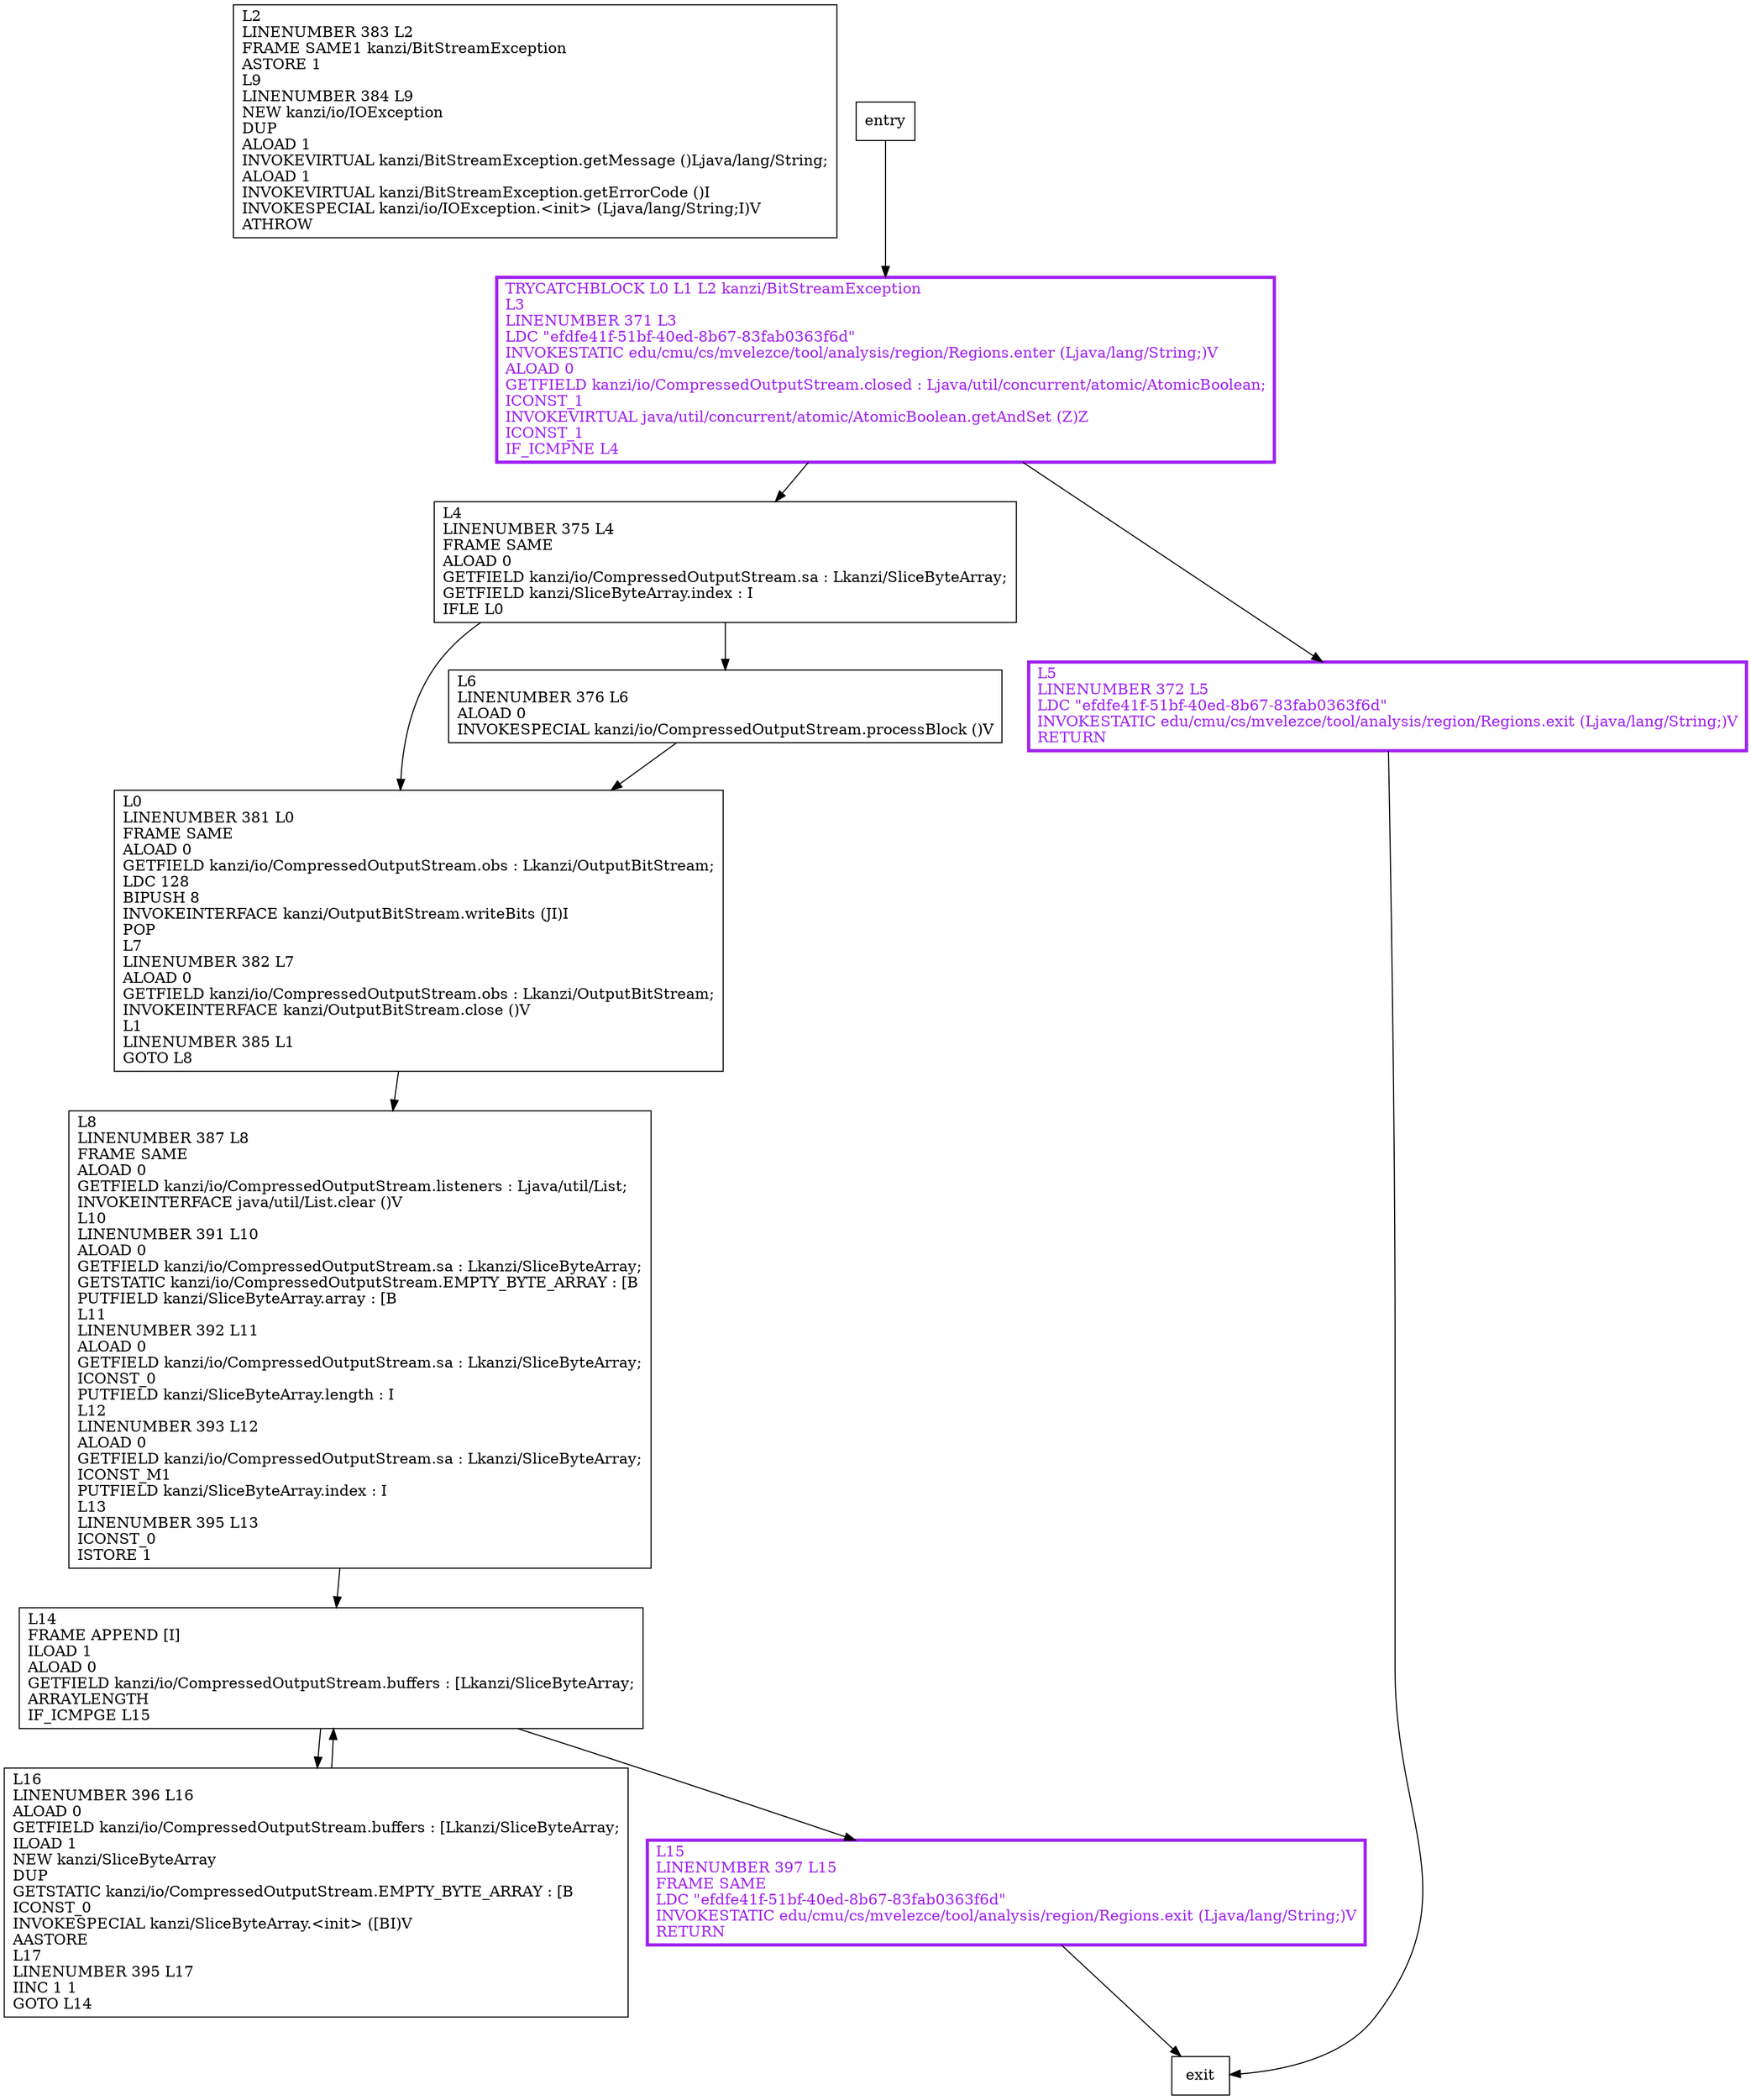 digraph close {
node [shape=record];
1757983324 [label="L2\lLINENUMBER 383 L2\lFRAME SAME1 kanzi/BitStreamException\lASTORE 1\lL9\lLINENUMBER 384 L9\lNEW kanzi/io/IOException\lDUP\lALOAD 1\lINVOKEVIRTUAL kanzi/BitStreamException.getMessage ()Ljava/lang/String;\lALOAD 1\lINVOKEVIRTUAL kanzi/BitStreamException.getErrorCode ()I\lINVOKESPECIAL kanzi/io/IOException.\<init\> (Ljava/lang/String;I)V\lATHROW\l"];
1759981581 [label="L4\lLINENUMBER 375 L4\lFRAME SAME\lALOAD 0\lGETFIELD kanzi/io/CompressedOutputStream.sa : Lkanzi/SliceByteArray;\lGETFIELD kanzi/SliceByteArray.index : I\lIFLE L0\l"];
1796234590 [label="TRYCATCHBLOCK L0 L1 L2 kanzi/BitStreamException\lL3\lLINENUMBER 371 L3\lLDC \"efdfe41f-51bf-40ed-8b67-83fab0363f6d\"\lINVOKESTATIC edu/cmu/cs/mvelezce/tool/analysis/region/Regions.enter (Ljava/lang/String;)V\lALOAD 0\lGETFIELD kanzi/io/CompressedOutputStream.closed : Ljava/util/concurrent/atomic/AtomicBoolean;\lICONST_1\lINVOKEVIRTUAL java/util/concurrent/atomic/AtomicBoolean.getAndSet (Z)Z\lICONST_1\lIF_ICMPNE L4\l"];
2132142410 [label="L0\lLINENUMBER 381 L0\lFRAME SAME\lALOAD 0\lGETFIELD kanzi/io/CompressedOutputStream.obs : Lkanzi/OutputBitStream;\lLDC 128\lBIPUSH 8\lINVOKEINTERFACE kanzi/OutputBitStream.writeBits (JI)I\lPOP\lL7\lLINENUMBER 382 L7\lALOAD 0\lGETFIELD kanzi/io/CompressedOutputStream.obs : Lkanzi/OutputBitStream;\lINVOKEINTERFACE kanzi/OutputBitStream.close ()V\lL1\lLINENUMBER 385 L1\lGOTO L8\l"];
952584630 [label="L15\lLINENUMBER 397 L15\lFRAME SAME\lLDC \"efdfe41f-51bf-40ed-8b67-83fab0363f6d\"\lINVOKESTATIC edu/cmu/cs/mvelezce/tool/analysis/region/Regions.exit (Ljava/lang/String;)V\lRETURN\l"];
1436506373 [label="L5\lLINENUMBER 372 L5\lLDC \"efdfe41f-51bf-40ed-8b67-83fab0363f6d\"\lINVOKESTATIC edu/cmu/cs/mvelezce/tool/analysis/region/Regions.exit (Ljava/lang/String;)V\lRETURN\l"];
377921883 [label="L6\lLINENUMBER 376 L6\lALOAD 0\lINVOKESPECIAL kanzi/io/CompressedOutputStream.processBlock ()V\l"];
468233100 [label="L16\lLINENUMBER 396 L16\lALOAD 0\lGETFIELD kanzi/io/CompressedOutputStream.buffers : [Lkanzi/SliceByteArray;\lILOAD 1\lNEW kanzi/SliceByteArray\lDUP\lGETSTATIC kanzi/io/CompressedOutputStream.EMPTY_BYTE_ARRAY : [B\lICONST_0\lINVOKESPECIAL kanzi/SliceByteArray.\<init\> ([BI)V\lAASTORE\lL17\lLINENUMBER 395 L17\lIINC 1 1\lGOTO L14\l"];
1202752734 [label="L8\lLINENUMBER 387 L8\lFRAME SAME\lALOAD 0\lGETFIELD kanzi/io/CompressedOutputStream.listeners : Ljava/util/List;\lINVOKEINTERFACE java/util/List.clear ()V\lL10\lLINENUMBER 391 L10\lALOAD 0\lGETFIELD kanzi/io/CompressedOutputStream.sa : Lkanzi/SliceByteArray;\lGETSTATIC kanzi/io/CompressedOutputStream.EMPTY_BYTE_ARRAY : [B\lPUTFIELD kanzi/SliceByteArray.array : [B\lL11\lLINENUMBER 392 L11\lALOAD 0\lGETFIELD kanzi/io/CompressedOutputStream.sa : Lkanzi/SliceByteArray;\lICONST_0\lPUTFIELD kanzi/SliceByteArray.length : I\lL12\lLINENUMBER 393 L12\lALOAD 0\lGETFIELD kanzi/io/CompressedOutputStream.sa : Lkanzi/SliceByteArray;\lICONST_M1\lPUTFIELD kanzi/SliceByteArray.index : I\lL13\lLINENUMBER 395 L13\lICONST_0\lISTORE 1\l"];
1484587603 [label="L14\lFRAME APPEND [I]\lILOAD 1\lALOAD 0\lGETFIELD kanzi/io/CompressedOutputStream.buffers : [Lkanzi/SliceByteArray;\lARRAYLENGTH\lIF_ICMPGE L15\l"];
entry;
exit;
952584630 -> exit;
1436506373 -> exit;
468233100 -> 1484587603;
entry -> 1796234590;
1759981581 -> 2132142410;
1759981581 -> 377921883;
1796234590 -> 1759981581;
1796234590 -> 1436506373;
2132142410 -> 1202752734;
377921883 -> 2132142410;
1202752734 -> 1484587603;
1484587603 -> 952584630;
1484587603 -> 468233100;
1796234590[fontcolor="purple", penwidth=3, color="purple"];
952584630[fontcolor="purple", penwidth=3, color="purple"];
1436506373[fontcolor="purple", penwidth=3, color="purple"];
}
